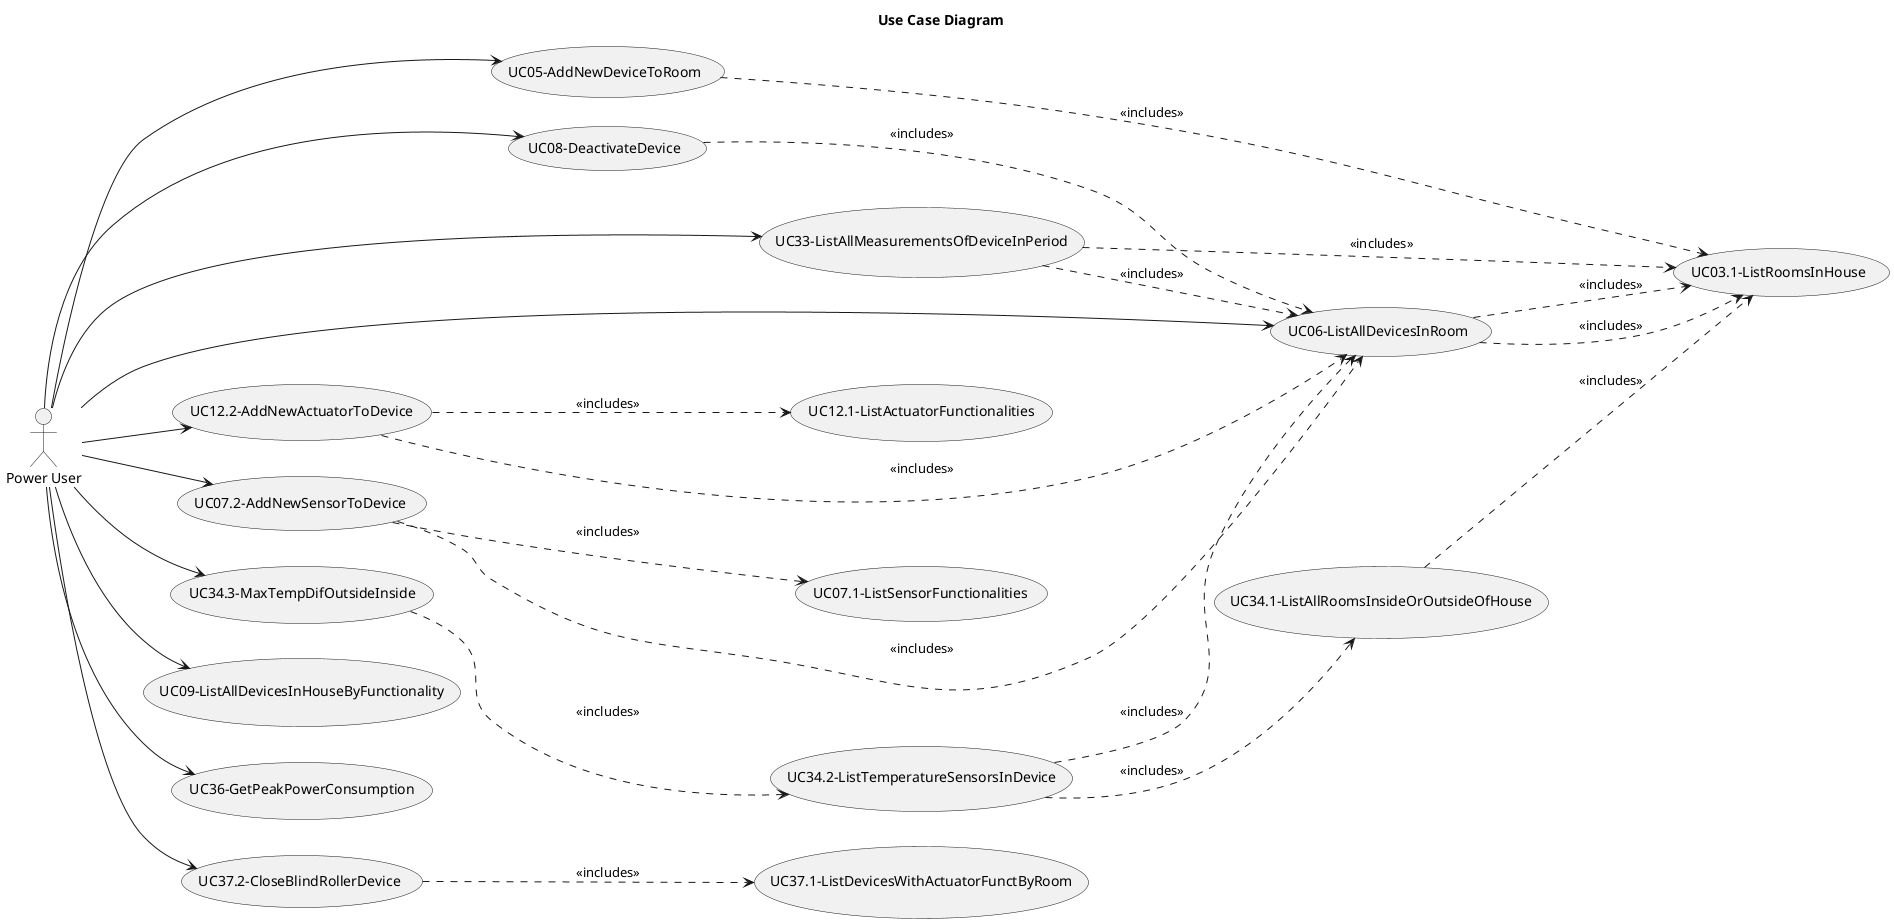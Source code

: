 @startuml
title Use Case Diagram

'https://plantuml.com/use-case-diagram

left to right direction

skinparam  polyline

:Power User: as PU

UC03.1 as (UC03.1-ListRoomsInHouse)
UC05 as (UC05-AddNewDeviceToRoom)
UC06 as (UC06-ListAllDevicesInRoom)
UC07.1 as (UC07.1-ListSensorFunctionalities)
UC07.2 as (UC07.2-AddNewSensorToDevice)
UC08 as (UC08-DeactivateDevice)
UC09 as (UC09-ListAllDevicesInHouseByFunctionality)
UC12.1 as (UC12.1-ListActuatorFunctionalities)
UC12.2 as (UC12.2-AddNewActuatorToDevice)
UC33 as (UC33-ListAllMeasurementsOfDeviceInPeriod)
UC34.1 as (UC34.1-ListAllRoomsInsideOrOutsideOfHouse)
UC34.2 as (UC34.2-ListTemperatureSensorsInDevice)
UC34.3 as (UC34.3-MaxTempDifOutsideInside)
UC36 as (UC36-GetPeakPowerConsumption)
UC37.1 as (UC37.1-ListDevicesWithActuatorFunctByRoom)
UC37.2 as (UC37.2-CloseBlindRollerDevice)



PU --> UC05
UC05 ..> UC03.1: <<includes>>


PU --> UC06
UC06 ..> UC03.1: <<includes>>

PU --> UC07.2
UC07.2 ..> UC06: <<includes>>
UC07.2 ..> UC07.1: <<includes>>


PU --> UC08
UC08 ..> UC06: <<includes>>

PU --> UC09

UC06 ..> UC03.1: <<includes>>

PU --> UC12.2
UC12.2 ..> UC06: <<includes>>
UC12.2 ..> UC12.1: <<includes>>


PU --> UC33
UC33 ..> UC03.1: <<includes>>
UC33 ..> UC06: <<includes>>

PU --> UC34.3
UC34.1 ..> UC03.1: <<includes>>
UC34.2 ..> UC06: <<includes>>
UC34.2 ..> UC34.1: <<includes>>
UC34.3 ..> UC34.2: <<includes>>

PU --> UC36

PU --> UC37.2
UC37.2 ..> UC37.1: <<includes>>

@enduml